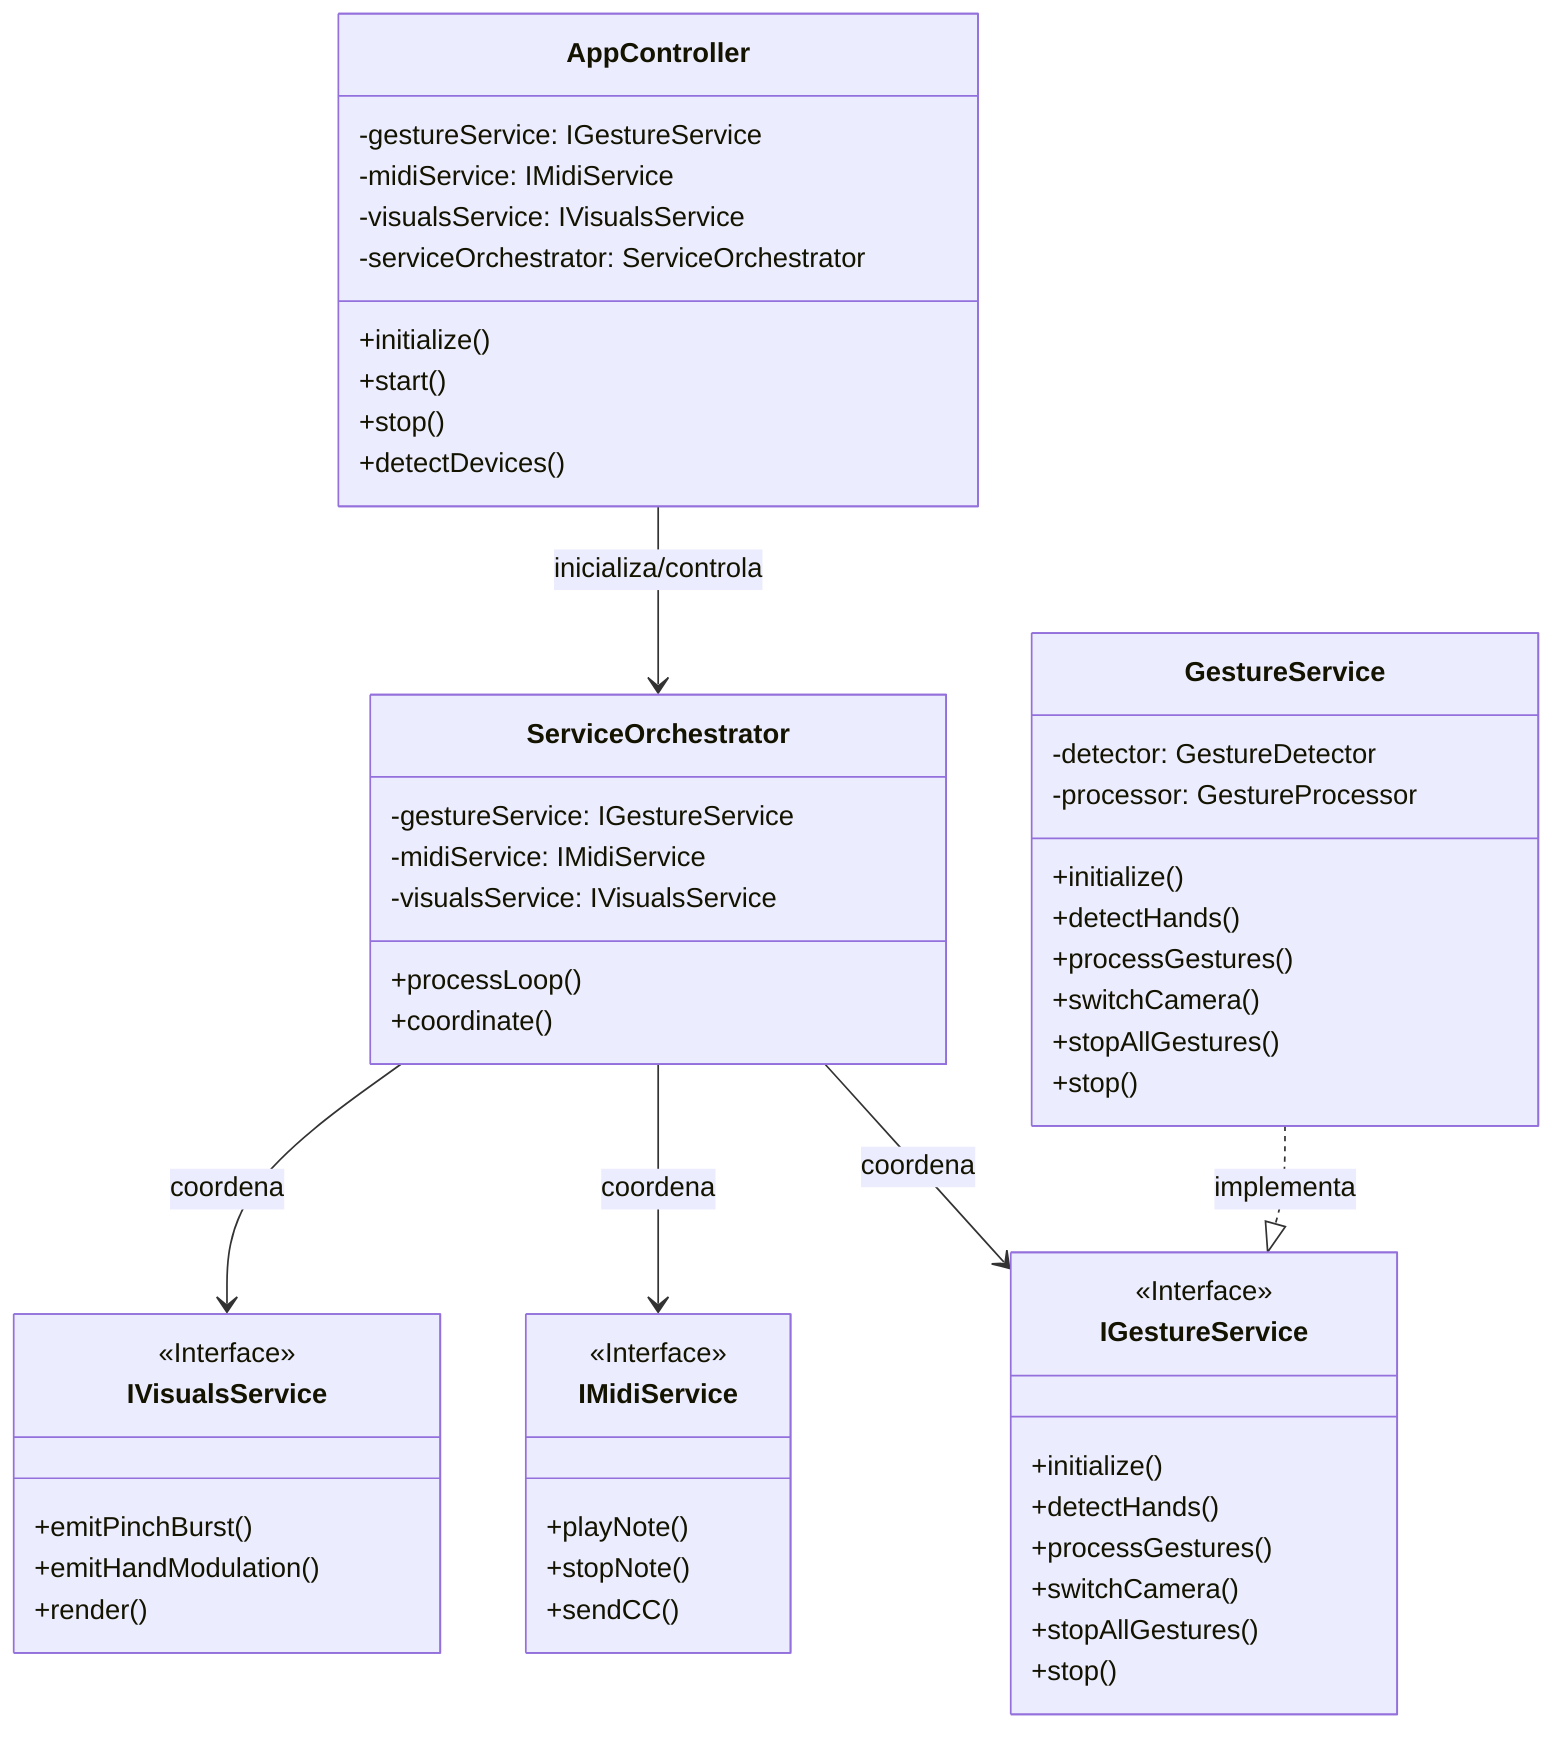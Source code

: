 %% Arquitetura do núcleo da aplicação: AppController e ServiceOrchestrator
%% com padrões de Dependency Injection e Mediator para coordenação dos serviços
%%{
  init: {
    'themeVariables': {
      'classPadding': 20,
      'nodeSpacing': 100,
      'rankSpacing': 100
    }
  }
}%%
classDiagram
    class AppController {
        -gestureService: IGestureService
        -midiService: IMidiService
        -visualsService: IVisualsService
        -serviceOrchestrator: ServiceOrchestrator
        +initialize()
        +start()
        +stop()
        +detectDevices()
    }

    class ServiceOrchestrator {
        -gestureService: IGestureService
        -midiService: IMidiService
        -visualsService: IVisualsService
        +processLoop()
        +coordinate()
    }

    class IGestureService {
        <<Interface>>
        +initialize()
        +detectHands()
        +processGestures()
        +switchCamera()
        +stopAllGestures()
        +stop()
    }

    class GestureService {
        -detector: GestureDetector
        -processor: GestureProcessor
        +initialize()
        +detectHands()
        +processGestures()
        +switchCamera()
        +stopAllGestures()
        +stop()
    }

    class IMidiService {
        <<Interface>>
        +playNote()
        +stopNote()
        +sendCC()
    }

    class IVisualsService {
        <<Interface>>
        +emitPinchBurst()
        +emitHandModulation()
        +render()
    }

    AppController --> ServiceOrchestrator: inicializa/controla
    ServiceOrchestrator --> IGestureService: coordena
    ServiceOrchestrator --> IMidiService: coordena
    ServiceOrchestrator --> IVisualsService: coordena
    GestureService ..|> IGestureService: implementa
